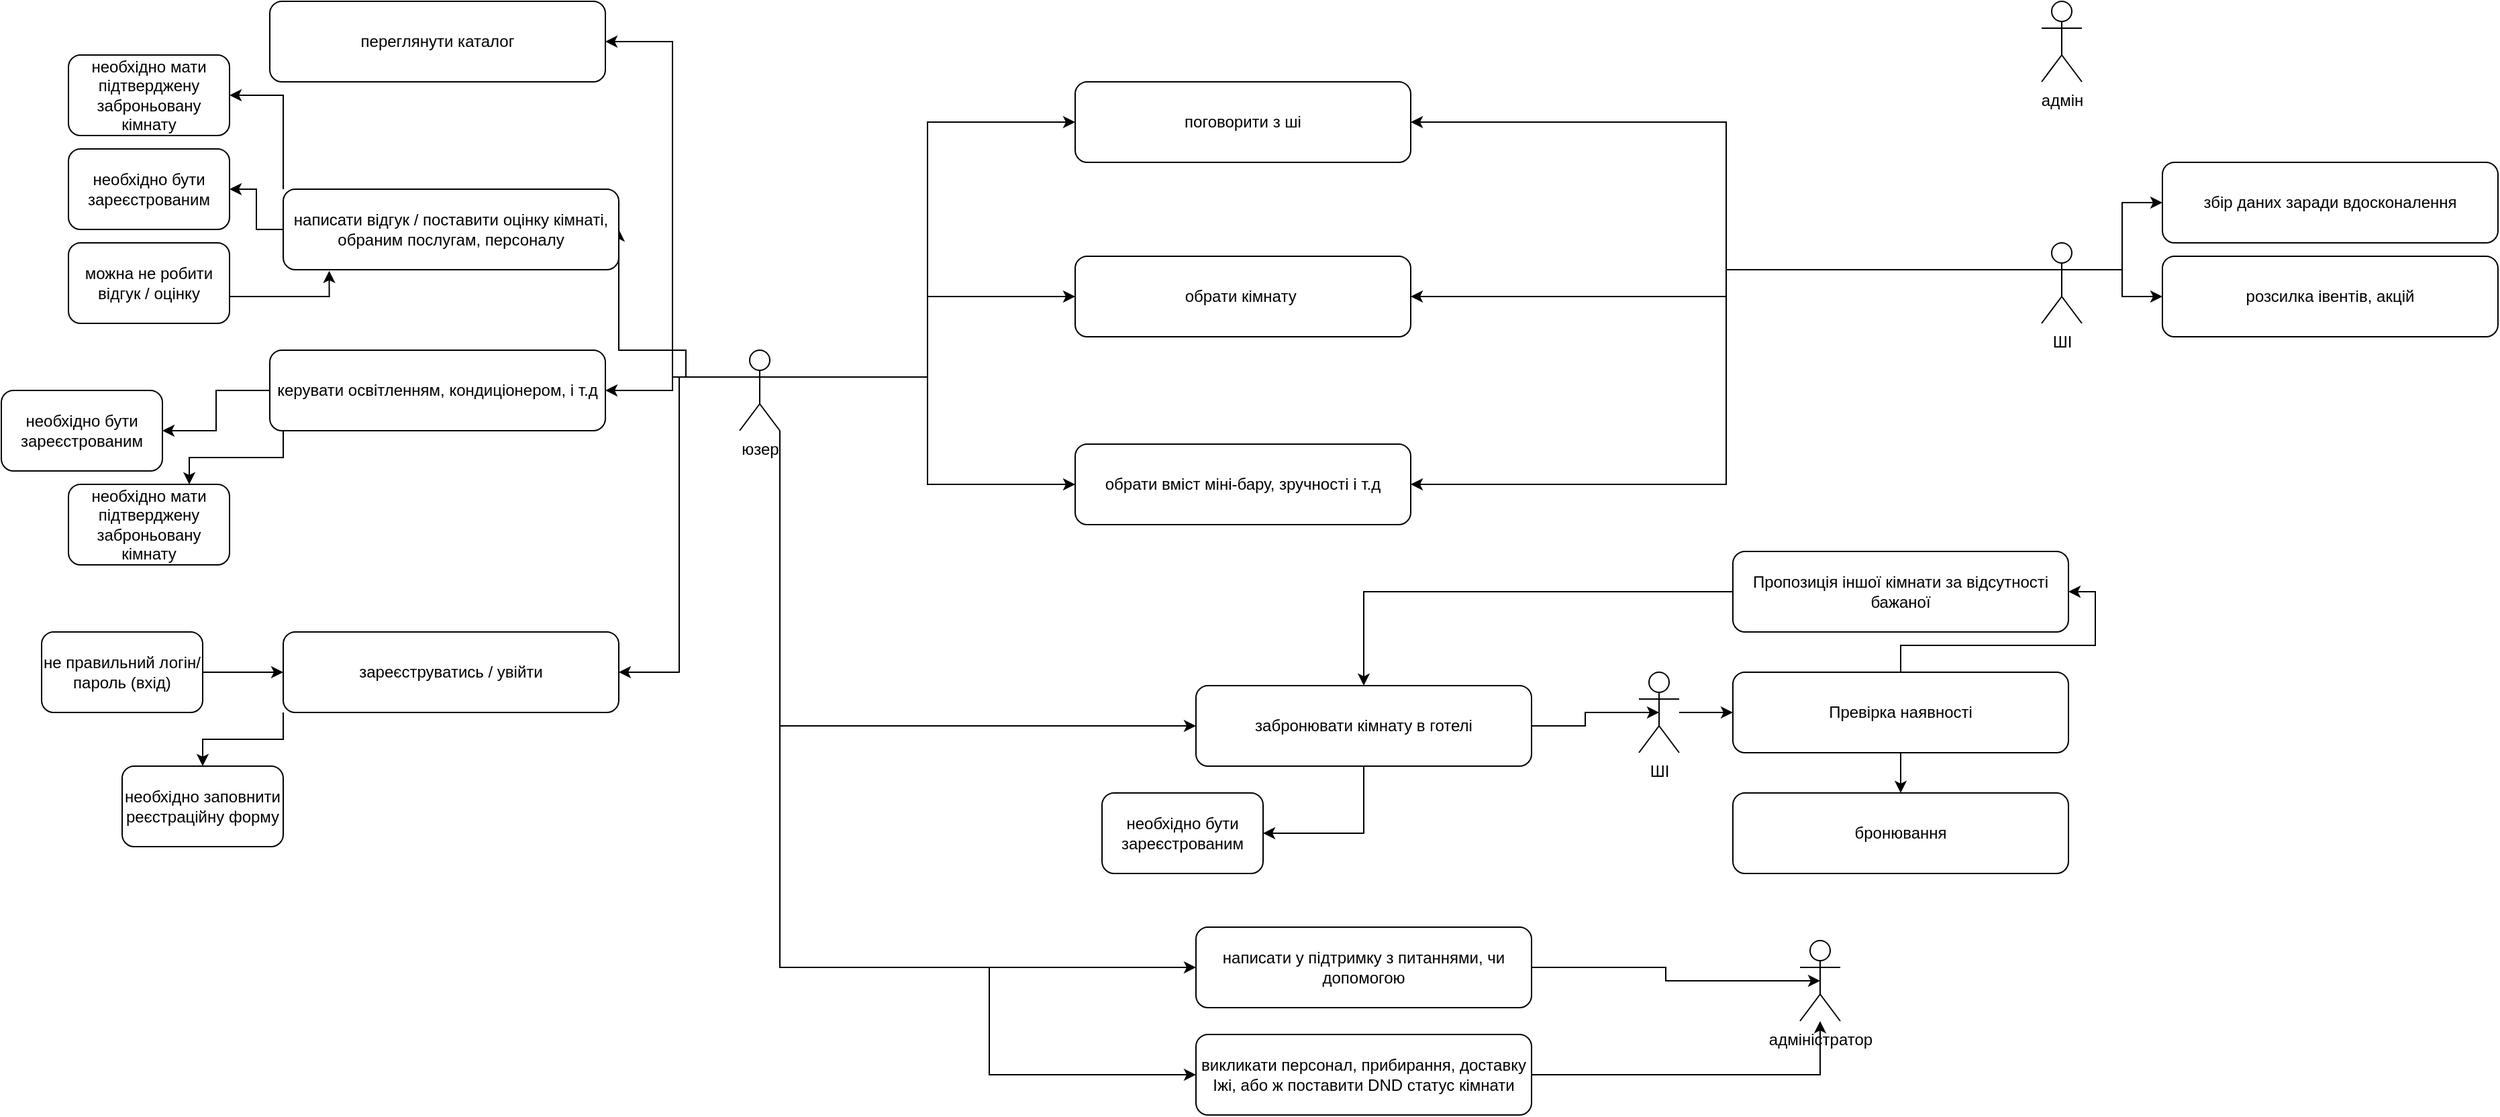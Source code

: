 <mxfile version="24.2.0" type="github">
  <diagram name="Page-1" id="15HfdXesyscBK70qmJv4">
    <mxGraphModel dx="1804" dy="550" grid="1" gridSize="10" guides="1" tooltips="1" connect="1" arrows="1" fold="1" page="1" pageScale="1" pageWidth="850" pageHeight="1100" math="0" shadow="0">
      <root>
        <mxCell id="0" />
        <mxCell id="1" parent="0" />
        <mxCell id="RkBGDzfntBrDvMFsDHZF-20" style="edgeStyle=orthogonalEdgeStyle;rounded=0;orthogonalLoop=1;jettySize=auto;html=1;exitX=0;exitY=0.333;exitDx=0;exitDy=0;exitPerimeter=0;entryX=1;entryY=0.5;entryDx=0;entryDy=0;" parent="1" source="RaLUIaF08H_UZohIrEr6-4" target="RaLUIaF08H_UZohIrEr6-7" edge="1">
          <mxGeometry relative="1" as="geometry" />
        </mxCell>
        <mxCell id="RkBGDzfntBrDvMFsDHZF-21" style="edgeStyle=orthogonalEdgeStyle;rounded=0;orthogonalLoop=1;jettySize=auto;html=1;exitX=0;exitY=0.333;exitDx=0;exitDy=0;exitPerimeter=0;entryX=1;entryY=0.5;entryDx=0;entryDy=0;" parent="1" source="RaLUIaF08H_UZohIrEr6-4" target="RkBGDzfntBrDvMFsDHZF-10" edge="1">
          <mxGeometry relative="1" as="geometry">
            <Array as="points">
              <mxPoint x="-310" y="300" />
              <mxPoint x="-310" y="280" />
            </Array>
          </mxGeometry>
        </mxCell>
        <mxCell id="RkBGDzfntBrDvMFsDHZF-22" style="edgeStyle=orthogonalEdgeStyle;rounded=0;orthogonalLoop=1;jettySize=auto;html=1;exitX=0;exitY=0.333;exitDx=0;exitDy=0;exitPerimeter=0;entryX=1;entryY=0.5;entryDx=0;entryDy=0;" parent="1" source="RaLUIaF08H_UZohIrEr6-4" target="RkBGDzfntBrDvMFsDHZF-12" edge="1">
          <mxGeometry relative="1" as="geometry" />
        </mxCell>
        <mxCell id="RkBGDzfntBrDvMFsDHZF-23" style="edgeStyle=orthogonalEdgeStyle;rounded=0;orthogonalLoop=1;jettySize=auto;html=1;exitX=1;exitY=0.333;exitDx=0;exitDy=0;exitPerimeter=0;entryX=0;entryY=0.5;entryDx=0;entryDy=0;" parent="1" source="RaLUIaF08H_UZohIrEr6-4" target="RaLUIaF08H_UZohIrEr6-6" edge="1">
          <mxGeometry relative="1" as="geometry" />
        </mxCell>
        <mxCell id="RkBGDzfntBrDvMFsDHZF-25" style="edgeStyle=orthogonalEdgeStyle;rounded=0;orthogonalLoop=1;jettySize=auto;html=1;exitX=1;exitY=0.333;exitDx=0;exitDy=0;exitPerimeter=0;entryX=0;entryY=0.5;entryDx=0;entryDy=0;" parent="1" source="RaLUIaF08H_UZohIrEr6-4" target="RkBGDzfntBrDvMFsDHZF-2" edge="1">
          <mxGeometry relative="1" as="geometry" />
        </mxCell>
        <mxCell id="RkBGDzfntBrDvMFsDHZF-26" style="edgeStyle=orthogonalEdgeStyle;rounded=0;orthogonalLoop=1;jettySize=auto;html=1;exitX=1;exitY=0.333;exitDx=0;exitDy=0;exitPerimeter=0;entryX=0;entryY=0.5;entryDx=0;entryDy=0;" parent="1" source="RaLUIaF08H_UZohIrEr6-4" target="RkBGDzfntBrDvMFsDHZF-7" edge="1">
          <mxGeometry relative="1" as="geometry" />
        </mxCell>
        <mxCell id="RkBGDzfntBrDvMFsDHZF-34" style="edgeStyle=orthogonalEdgeStyle;rounded=0;orthogonalLoop=1;jettySize=auto;html=1;entryX=0;entryY=0.5;entryDx=0;entryDy=0;" parent="1" target="RkBGDzfntBrDvMFsDHZF-14" edge="1">
          <mxGeometry relative="1" as="geometry">
            <mxPoint x="-240" y="740" as="sourcePoint" />
            <Array as="points">
              <mxPoint x="-240" y="740" />
              <mxPoint x="-84" y="740" />
              <mxPoint x="-84" y="820" />
            </Array>
          </mxGeometry>
        </mxCell>
        <mxCell id="RkBGDzfntBrDvMFsDHZF-35" style="edgeStyle=orthogonalEdgeStyle;rounded=0;orthogonalLoop=1;jettySize=auto;html=1;exitX=1;exitY=1;exitDx=0;exitDy=0;exitPerimeter=0;entryX=0;entryY=0.5;entryDx=0;entryDy=0;" parent="1" source="RaLUIaF08H_UZohIrEr6-4" target="RaLUIaF08H_UZohIrEr6-5" edge="1">
          <mxGeometry relative="1" as="geometry" />
        </mxCell>
        <mxCell id="RkBGDzfntBrDvMFsDHZF-36" style="edgeStyle=orthogonalEdgeStyle;rounded=0;orthogonalLoop=1;jettySize=auto;html=1;exitX=1;exitY=1;exitDx=0;exitDy=0;exitPerimeter=0;entryX=0;entryY=0.5;entryDx=0;entryDy=0;" parent="1" source="RaLUIaF08H_UZohIrEr6-4" target="RkBGDzfntBrDvMFsDHZF-4" edge="1">
          <mxGeometry relative="1" as="geometry" />
        </mxCell>
        <mxCell id="RkBGDzfntBrDvMFsDHZF-40" style="edgeStyle=orthogonalEdgeStyle;rounded=0;orthogonalLoop=1;jettySize=auto;html=1;exitX=0;exitY=0.333;exitDx=0;exitDy=0;exitPerimeter=0;entryX=1;entryY=0.5;entryDx=0;entryDy=0;" parent="1" source="RaLUIaF08H_UZohIrEr6-4" target="RkBGDzfntBrDvMFsDHZF-39" edge="1">
          <mxGeometry relative="1" as="geometry" />
        </mxCell>
        <mxCell id="RaLUIaF08H_UZohIrEr6-4" value="юзер" style="shape=umlActor;verticalLabelPosition=bottom;verticalAlign=top;html=1;outlineConnect=0;" parent="1" vertex="1">
          <mxGeometry x="-270" y="280" width="30" height="60" as="geometry" />
        </mxCell>
        <mxCell id="RkBGDzfntBrDvMFsDHZF-60" value="" style="edgeStyle=orthogonalEdgeStyle;rounded=0;orthogonalLoop=1;jettySize=auto;html=1;" parent="1" source="RaLUIaF08H_UZohIrEr6-5" target="RkBGDzfntBrDvMFsDHZF-59" edge="1">
          <mxGeometry relative="1" as="geometry">
            <Array as="points">
              <mxPoint x="195" y="640" />
            </Array>
          </mxGeometry>
        </mxCell>
        <mxCell id="RaLUIaF08H_UZohIrEr6-5" value="забронювати кімнату в готелі" style="rounded=1;whiteSpace=wrap;html=1;" parent="1" vertex="1">
          <mxGeometry x="70" y="530" width="250" height="60" as="geometry" />
        </mxCell>
        <mxCell id="RaLUIaF08H_UZohIrEr6-6" value="поговорити з ші" style="rounded=1;whiteSpace=wrap;html=1;" parent="1" vertex="1">
          <mxGeometry x="-20" y="80" width="250" height="60" as="geometry" />
        </mxCell>
        <mxCell id="RaLUIaF08H_UZohIrEr6-7" value="переглянути каталог" style="rounded=1;whiteSpace=wrap;html=1;" parent="1" vertex="1">
          <mxGeometry x="-620" y="20" width="250" height="60" as="geometry" />
        </mxCell>
        <mxCell id="RaLUIaF08H_UZohIrEr6-10" value="адмін" style="shape=umlActor;verticalLabelPosition=bottom;verticalAlign=top;html=1;outlineConnect=0;" parent="1" vertex="1">
          <mxGeometry x="700" y="20" width="30" height="60" as="geometry" />
        </mxCell>
        <mxCell id="RkBGDzfntBrDvMFsDHZF-27" style="edgeStyle=orthogonalEdgeStyle;rounded=0;orthogonalLoop=1;jettySize=auto;html=1;exitX=0;exitY=0.333;exitDx=0;exitDy=0;exitPerimeter=0;entryX=1;entryY=0.5;entryDx=0;entryDy=0;" parent="1" source="RaLUIaF08H_UZohIrEr6-11" target="RaLUIaF08H_UZohIrEr6-6" edge="1">
          <mxGeometry relative="1" as="geometry" />
        </mxCell>
        <mxCell id="RkBGDzfntBrDvMFsDHZF-28" style="edgeStyle=orthogonalEdgeStyle;rounded=0;orthogonalLoop=1;jettySize=auto;html=1;exitX=0;exitY=0.333;exitDx=0;exitDy=0;exitPerimeter=0;entryX=1;entryY=0.5;entryDx=0;entryDy=0;" parent="1" source="RaLUIaF08H_UZohIrEr6-11" target="RkBGDzfntBrDvMFsDHZF-2" edge="1">
          <mxGeometry relative="1" as="geometry" />
        </mxCell>
        <mxCell id="RkBGDzfntBrDvMFsDHZF-29" style="edgeStyle=orthogonalEdgeStyle;rounded=0;orthogonalLoop=1;jettySize=auto;html=1;exitX=0;exitY=0.333;exitDx=0;exitDy=0;exitPerimeter=0;entryX=1;entryY=0.5;entryDx=0;entryDy=0;" parent="1" source="RaLUIaF08H_UZohIrEr6-11" target="RkBGDzfntBrDvMFsDHZF-7" edge="1">
          <mxGeometry relative="1" as="geometry" />
        </mxCell>
        <mxCell id="RkBGDzfntBrDvMFsDHZF-62" style="edgeStyle=orthogonalEdgeStyle;rounded=0;orthogonalLoop=1;jettySize=auto;html=1;exitX=1;exitY=0.333;exitDx=0;exitDy=0;exitPerimeter=0;" parent="1" source="RaLUIaF08H_UZohIrEr6-11" target="RkBGDzfntBrDvMFsDHZF-61" edge="1">
          <mxGeometry relative="1" as="geometry" />
        </mxCell>
        <mxCell id="RkBGDzfntBrDvMFsDHZF-64" style="edgeStyle=orthogonalEdgeStyle;rounded=0;orthogonalLoop=1;jettySize=auto;html=1;exitX=1;exitY=0.333;exitDx=0;exitDy=0;exitPerimeter=0;entryX=0;entryY=0.5;entryDx=0;entryDy=0;" parent="1" source="RaLUIaF08H_UZohIrEr6-11" target="RkBGDzfntBrDvMFsDHZF-63" edge="1">
          <mxGeometry relative="1" as="geometry" />
        </mxCell>
        <mxCell id="RaLUIaF08H_UZohIrEr6-11" value="ШІ" style="shape=umlActor;verticalLabelPosition=bottom;verticalAlign=top;html=1;outlineConnect=0;" parent="1" vertex="1">
          <mxGeometry x="700" y="200" width="30" height="60" as="geometry" />
        </mxCell>
        <mxCell id="RaLUIaF08H_UZohIrEr6-12" value="&lt;div&gt;адміністратор&lt;/div&gt;&lt;div&gt;&lt;br&gt;&lt;/div&gt;" style="shape=umlActor;verticalLabelPosition=bottom;verticalAlign=top;html=1;outlineConnect=0;" parent="1" vertex="1">
          <mxGeometry x="520" y="720" width="30" height="60" as="geometry" />
        </mxCell>
        <mxCell id="RkBGDzfntBrDvMFsDHZF-2" value="обрати кімнату&amp;nbsp;" style="rounded=1;whiteSpace=wrap;html=1;" parent="1" vertex="1">
          <mxGeometry x="-20" y="210" width="250" height="60" as="geometry" />
        </mxCell>
        <mxCell id="RkBGDzfntBrDvMFsDHZF-4" value="написати у підтримку з питаннями, чи допомогою" style="rounded=1;whiteSpace=wrap;html=1;" parent="1" vertex="1">
          <mxGeometry x="70" y="710" width="250" height="60" as="geometry" />
        </mxCell>
        <mxCell id="RkBGDzfntBrDvMFsDHZF-7" value="обрати вміст міні-бару, зручності і т.д" style="rounded=1;whiteSpace=wrap;html=1;" parent="1" vertex="1">
          <mxGeometry x="-20" y="350" width="250" height="60" as="geometry" />
        </mxCell>
        <mxCell id="RkBGDzfntBrDvMFsDHZF-55" style="edgeStyle=orthogonalEdgeStyle;rounded=0;orthogonalLoop=1;jettySize=auto;html=1;exitX=0;exitY=0;exitDx=0;exitDy=0;entryX=1;entryY=0.5;entryDx=0;entryDy=0;" parent="1" source="RkBGDzfntBrDvMFsDHZF-10" target="RkBGDzfntBrDvMFsDHZF-54" edge="1">
          <mxGeometry relative="1" as="geometry" />
        </mxCell>
        <mxCell id="RkBGDzfntBrDvMFsDHZF-56" style="edgeStyle=orthogonalEdgeStyle;rounded=0;orthogonalLoop=1;jettySize=auto;html=1;exitX=0;exitY=0.5;exitDx=0;exitDy=0;entryX=1;entryY=0.5;entryDx=0;entryDy=0;" parent="1" source="RkBGDzfntBrDvMFsDHZF-10" target="RkBGDzfntBrDvMFsDHZF-53" edge="1">
          <mxGeometry relative="1" as="geometry" />
        </mxCell>
        <mxCell id="RkBGDzfntBrDvMFsDHZF-10" value="написати відгук / поставити оцінку кімнаті, обраним послугам, персоналу" style="rounded=1;whiteSpace=wrap;html=1;" parent="1" vertex="1">
          <mxGeometry x="-610" y="160" width="250" height="60" as="geometry" />
        </mxCell>
        <mxCell id="RkBGDzfntBrDvMFsDHZF-48" value="" style="edgeStyle=orthogonalEdgeStyle;rounded=0;orthogonalLoop=1;jettySize=auto;html=1;" parent="1" source="RkBGDzfntBrDvMFsDHZF-12" target="RkBGDzfntBrDvMFsDHZF-47" edge="1">
          <mxGeometry relative="1" as="geometry" />
        </mxCell>
        <mxCell id="RkBGDzfntBrDvMFsDHZF-50" value="" style="edgeStyle=orthogonalEdgeStyle;rounded=0;orthogonalLoop=1;jettySize=auto;html=1;" parent="1" source="RkBGDzfntBrDvMFsDHZF-12" target="RkBGDzfntBrDvMFsDHZF-49" edge="1">
          <mxGeometry relative="1" as="geometry">
            <Array as="points">
              <mxPoint x="-610" y="360" />
              <mxPoint x="-680" y="360" />
            </Array>
          </mxGeometry>
        </mxCell>
        <mxCell id="RkBGDzfntBrDvMFsDHZF-12" value="керувати освітленням, кондиціонером, і т.д" style="rounded=1;whiteSpace=wrap;html=1;" parent="1" vertex="1">
          <mxGeometry x="-620" y="280" width="250" height="60" as="geometry" />
        </mxCell>
        <mxCell id="5Jnne88NqT1xZiRkdZnz-12" style="edgeStyle=orthogonalEdgeStyle;rounded=0;orthogonalLoop=1;jettySize=auto;html=1;" edge="1" parent="1" source="RkBGDzfntBrDvMFsDHZF-14" target="RaLUIaF08H_UZohIrEr6-12">
          <mxGeometry relative="1" as="geometry" />
        </mxCell>
        <mxCell id="RkBGDzfntBrDvMFsDHZF-14" value="викликати персонал, прибирання, доставку Іжі, або ж поставити DND статус кімнати" style="rounded=1;whiteSpace=wrap;html=1;" parent="1" vertex="1">
          <mxGeometry x="70" y="790" width="250" height="60" as="geometry" />
        </mxCell>
        <mxCell id="RkBGDzfntBrDvMFsDHZF-46" value="" style="edgeStyle=orthogonalEdgeStyle;rounded=0;orthogonalLoop=1;jettySize=auto;html=1;" parent="1" source="RkBGDzfntBrDvMFsDHZF-39" target="RkBGDzfntBrDvMFsDHZF-45" edge="1">
          <mxGeometry relative="1" as="geometry">
            <Array as="points">
              <mxPoint x="-610" y="570" />
              <mxPoint x="-670" y="570" />
            </Array>
          </mxGeometry>
        </mxCell>
        <mxCell id="RkBGDzfntBrDvMFsDHZF-39" value="зареєструватись / увійти" style="rounded=1;whiteSpace=wrap;html=1;" parent="1" vertex="1">
          <mxGeometry x="-610" y="490" width="250" height="60" as="geometry" />
        </mxCell>
        <mxCell id="RkBGDzfntBrDvMFsDHZF-44" style="edgeStyle=orthogonalEdgeStyle;rounded=0;orthogonalLoop=1;jettySize=auto;html=1;exitX=1;exitY=0.5;exitDx=0;exitDy=0;entryX=0;entryY=0.5;entryDx=0;entryDy=0;" parent="1" source="RkBGDzfntBrDvMFsDHZF-41" target="RkBGDzfntBrDvMFsDHZF-39" edge="1">
          <mxGeometry relative="1" as="geometry" />
        </mxCell>
        <mxCell id="RkBGDzfntBrDvMFsDHZF-41" value="не правильний логін/пароль (вхід)" style="whiteSpace=wrap;html=1;rounded=1;" parent="1" vertex="1">
          <mxGeometry x="-790" y="490" width="120" height="60" as="geometry" />
        </mxCell>
        <mxCell id="RkBGDzfntBrDvMFsDHZF-45" value="необхідно заповнити реєстраційну форму" style="whiteSpace=wrap;html=1;rounded=1;" parent="1" vertex="1">
          <mxGeometry x="-730" y="590" width="120" height="60" as="geometry" />
        </mxCell>
        <mxCell id="RkBGDzfntBrDvMFsDHZF-47" value="необхідно бути зареєстрованим" style="whiteSpace=wrap;html=1;rounded=1;" parent="1" vertex="1">
          <mxGeometry x="-820" y="310" width="120" height="60" as="geometry" />
        </mxCell>
        <mxCell id="RkBGDzfntBrDvMFsDHZF-49" value="необхідно мати підтверджену заброньовану кімнату" style="whiteSpace=wrap;html=1;rounded=1;" parent="1" vertex="1">
          <mxGeometry x="-770" y="380" width="120" height="60" as="geometry" />
        </mxCell>
        <mxCell id="RkBGDzfntBrDvMFsDHZF-53" value="необхідно бути зареєстрованим" style="whiteSpace=wrap;html=1;rounded=1;" parent="1" vertex="1">
          <mxGeometry x="-770" y="130" width="120" height="60" as="geometry" />
        </mxCell>
        <mxCell id="RkBGDzfntBrDvMFsDHZF-54" value="необхідно мати підтверджену заброньовану кімнату" style="whiteSpace=wrap;html=1;rounded=1;" parent="1" vertex="1">
          <mxGeometry x="-770" y="60" width="120" height="60" as="geometry" />
        </mxCell>
        <mxCell id="RkBGDzfntBrDvMFsDHZF-57" value="можна не робити відгук / оцінку" style="whiteSpace=wrap;html=1;rounded=1;" parent="1" vertex="1">
          <mxGeometry x="-770" y="200" width="120" height="60" as="geometry" />
        </mxCell>
        <mxCell id="RkBGDzfntBrDvMFsDHZF-58" style="edgeStyle=orthogonalEdgeStyle;rounded=0;orthogonalLoop=1;jettySize=auto;html=1;exitX=1;exitY=0.5;exitDx=0;exitDy=0;entryX=0.137;entryY=1.015;entryDx=0;entryDy=0;entryPerimeter=0;" parent="1" source="RkBGDzfntBrDvMFsDHZF-57" target="RkBGDzfntBrDvMFsDHZF-10" edge="1">
          <mxGeometry relative="1" as="geometry">
            <Array as="points">
              <mxPoint x="-650" y="240" />
              <mxPoint x="-576" y="240" />
            </Array>
          </mxGeometry>
        </mxCell>
        <mxCell id="RkBGDzfntBrDvMFsDHZF-59" value="необхідно бути зареєстрованим" style="whiteSpace=wrap;html=1;rounded=1;" parent="1" vertex="1">
          <mxGeometry y="610" width="120" height="60" as="geometry" />
        </mxCell>
        <mxCell id="RkBGDzfntBrDvMFsDHZF-61" value="збір даних заради вдосконалення" style="rounded=1;whiteSpace=wrap;html=1;" parent="1" vertex="1">
          <mxGeometry x="790" y="140" width="250" height="60" as="geometry" />
        </mxCell>
        <mxCell id="RkBGDzfntBrDvMFsDHZF-63" value="розсилка івентів, акцій" style="rounded=1;whiteSpace=wrap;html=1;" parent="1" vertex="1">
          <mxGeometry x="790" y="210" width="250" height="60" as="geometry" />
        </mxCell>
        <mxCell id="5Jnne88NqT1xZiRkdZnz-10" style="edgeStyle=orthogonalEdgeStyle;rounded=0;orthogonalLoop=1;jettySize=auto;html=1;entryX=0.5;entryY=0;entryDx=0;entryDy=0;" edge="1" parent="1" source="5Jnne88NqT1xZiRkdZnz-4" target="5Jnne88NqT1xZiRkdZnz-5">
          <mxGeometry relative="1" as="geometry" />
        </mxCell>
        <mxCell id="5Jnne88NqT1xZiRkdZnz-13" style="edgeStyle=orthogonalEdgeStyle;rounded=0;orthogonalLoop=1;jettySize=auto;html=1;entryX=1;entryY=0.5;entryDx=0;entryDy=0;" edge="1" parent="1" source="5Jnne88NqT1xZiRkdZnz-4" target="5Jnne88NqT1xZiRkdZnz-6">
          <mxGeometry relative="1" as="geometry" />
        </mxCell>
        <mxCell id="5Jnne88NqT1xZiRkdZnz-4" value="Превірка наявності " style="rounded=1;whiteSpace=wrap;html=1;" vertex="1" parent="1">
          <mxGeometry x="470" y="520" width="250" height="60" as="geometry" />
        </mxCell>
        <mxCell id="5Jnne88NqT1xZiRkdZnz-5" value="бронювання" style="rounded=1;whiteSpace=wrap;html=1;" vertex="1" parent="1">
          <mxGeometry x="470" y="610" width="250" height="60" as="geometry" />
        </mxCell>
        <mxCell id="5Jnne88NqT1xZiRkdZnz-14" style="edgeStyle=orthogonalEdgeStyle;rounded=0;orthogonalLoop=1;jettySize=auto;html=1;entryX=0.5;entryY=0;entryDx=0;entryDy=0;" edge="1" parent="1" source="5Jnne88NqT1xZiRkdZnz-6" target="RaLUIaF08H_UZohIrEr6-5">
          <mxGeometry relative="1" as="geometry" />
        </mxCell>
        <mxCell id="5Jnne88NqT1xZiRkdZnz-6" value="Пропозиція іншої кімнати за відсутності бажаної" style="rounded=1;whiteSpace=wrap;html=1;" vertex="1" parent="1">
          <mxGeometry x="470" y="430" width="250" height="60" as="geometry" />
        </mxCell>
        <mxCell id="5Jnne88NqT1xZiRkdZnz-9" style="edgeStyle=orthogonalEdgeStyle;rounded=0;orthogonalLoop=1;jettySize=auto;html=1;entryX=0;entryY=0.5;entryDx=0;entryDy=0;" edge="1" parent="1" source="5Jnne88NqT1xZiRkdZnz-7" target="5Jnne88NqT1xZiRkdZnz-4">
          <mxGeometry relative="1" as="geometry" />
        </mxCell>
        <mxCell id="5Jnne88NqT1xZiRkdZnz-7" value="ШІ" style="shape=umlActor;verticalLabelPosition=bottom;verticalAlign=top;html=1;outlineConnect=0;" vertex="1" parent="1">
          <mxGeometry x="400" y="520" width="30" height="60" as="geometry" />
        </mxCell>
        <mxCell id="5Jnne88NqT1xZiRkdZnz-8" style="edgeStyle=orthogonalEdgeStyle;rounded=0;orthogonalLoop=1;jettySize=auto;html=1;entryX=0.5;entryY=0.5;entryDx=0;entryDy=0;entryPerimeter=0;" edge="1" parent="1" source="RaLUIaF08H_UZohIrEr6-5" target="5Jnne88NqT1xZiRkdZnz-7">
          <mxGeometry relative="1" as="geometry" />
        </mxCell>
        <mxCell id="5Jnne88NqT1xZiRkdZnz-11" style="edgeStyle=orthogonalEdgeStyle;rounded=0;orthogonalLoop=1;jettySize=auto;html=1;entryX=0.5;entryY=0.5;entryDx=0;entryDy=0;entryPerimeter=0;" edge="1" parent="1" source="RkBGDzfntBrDvMFsDHZF-4" target="RaLUIaF08H_UZohIrEr6-12">
          <mxGeometry relative="1" as="geometry" />
        </mxCell>
      </root>
    </mxGraphModel>
  </diagram>
</mxfile>
